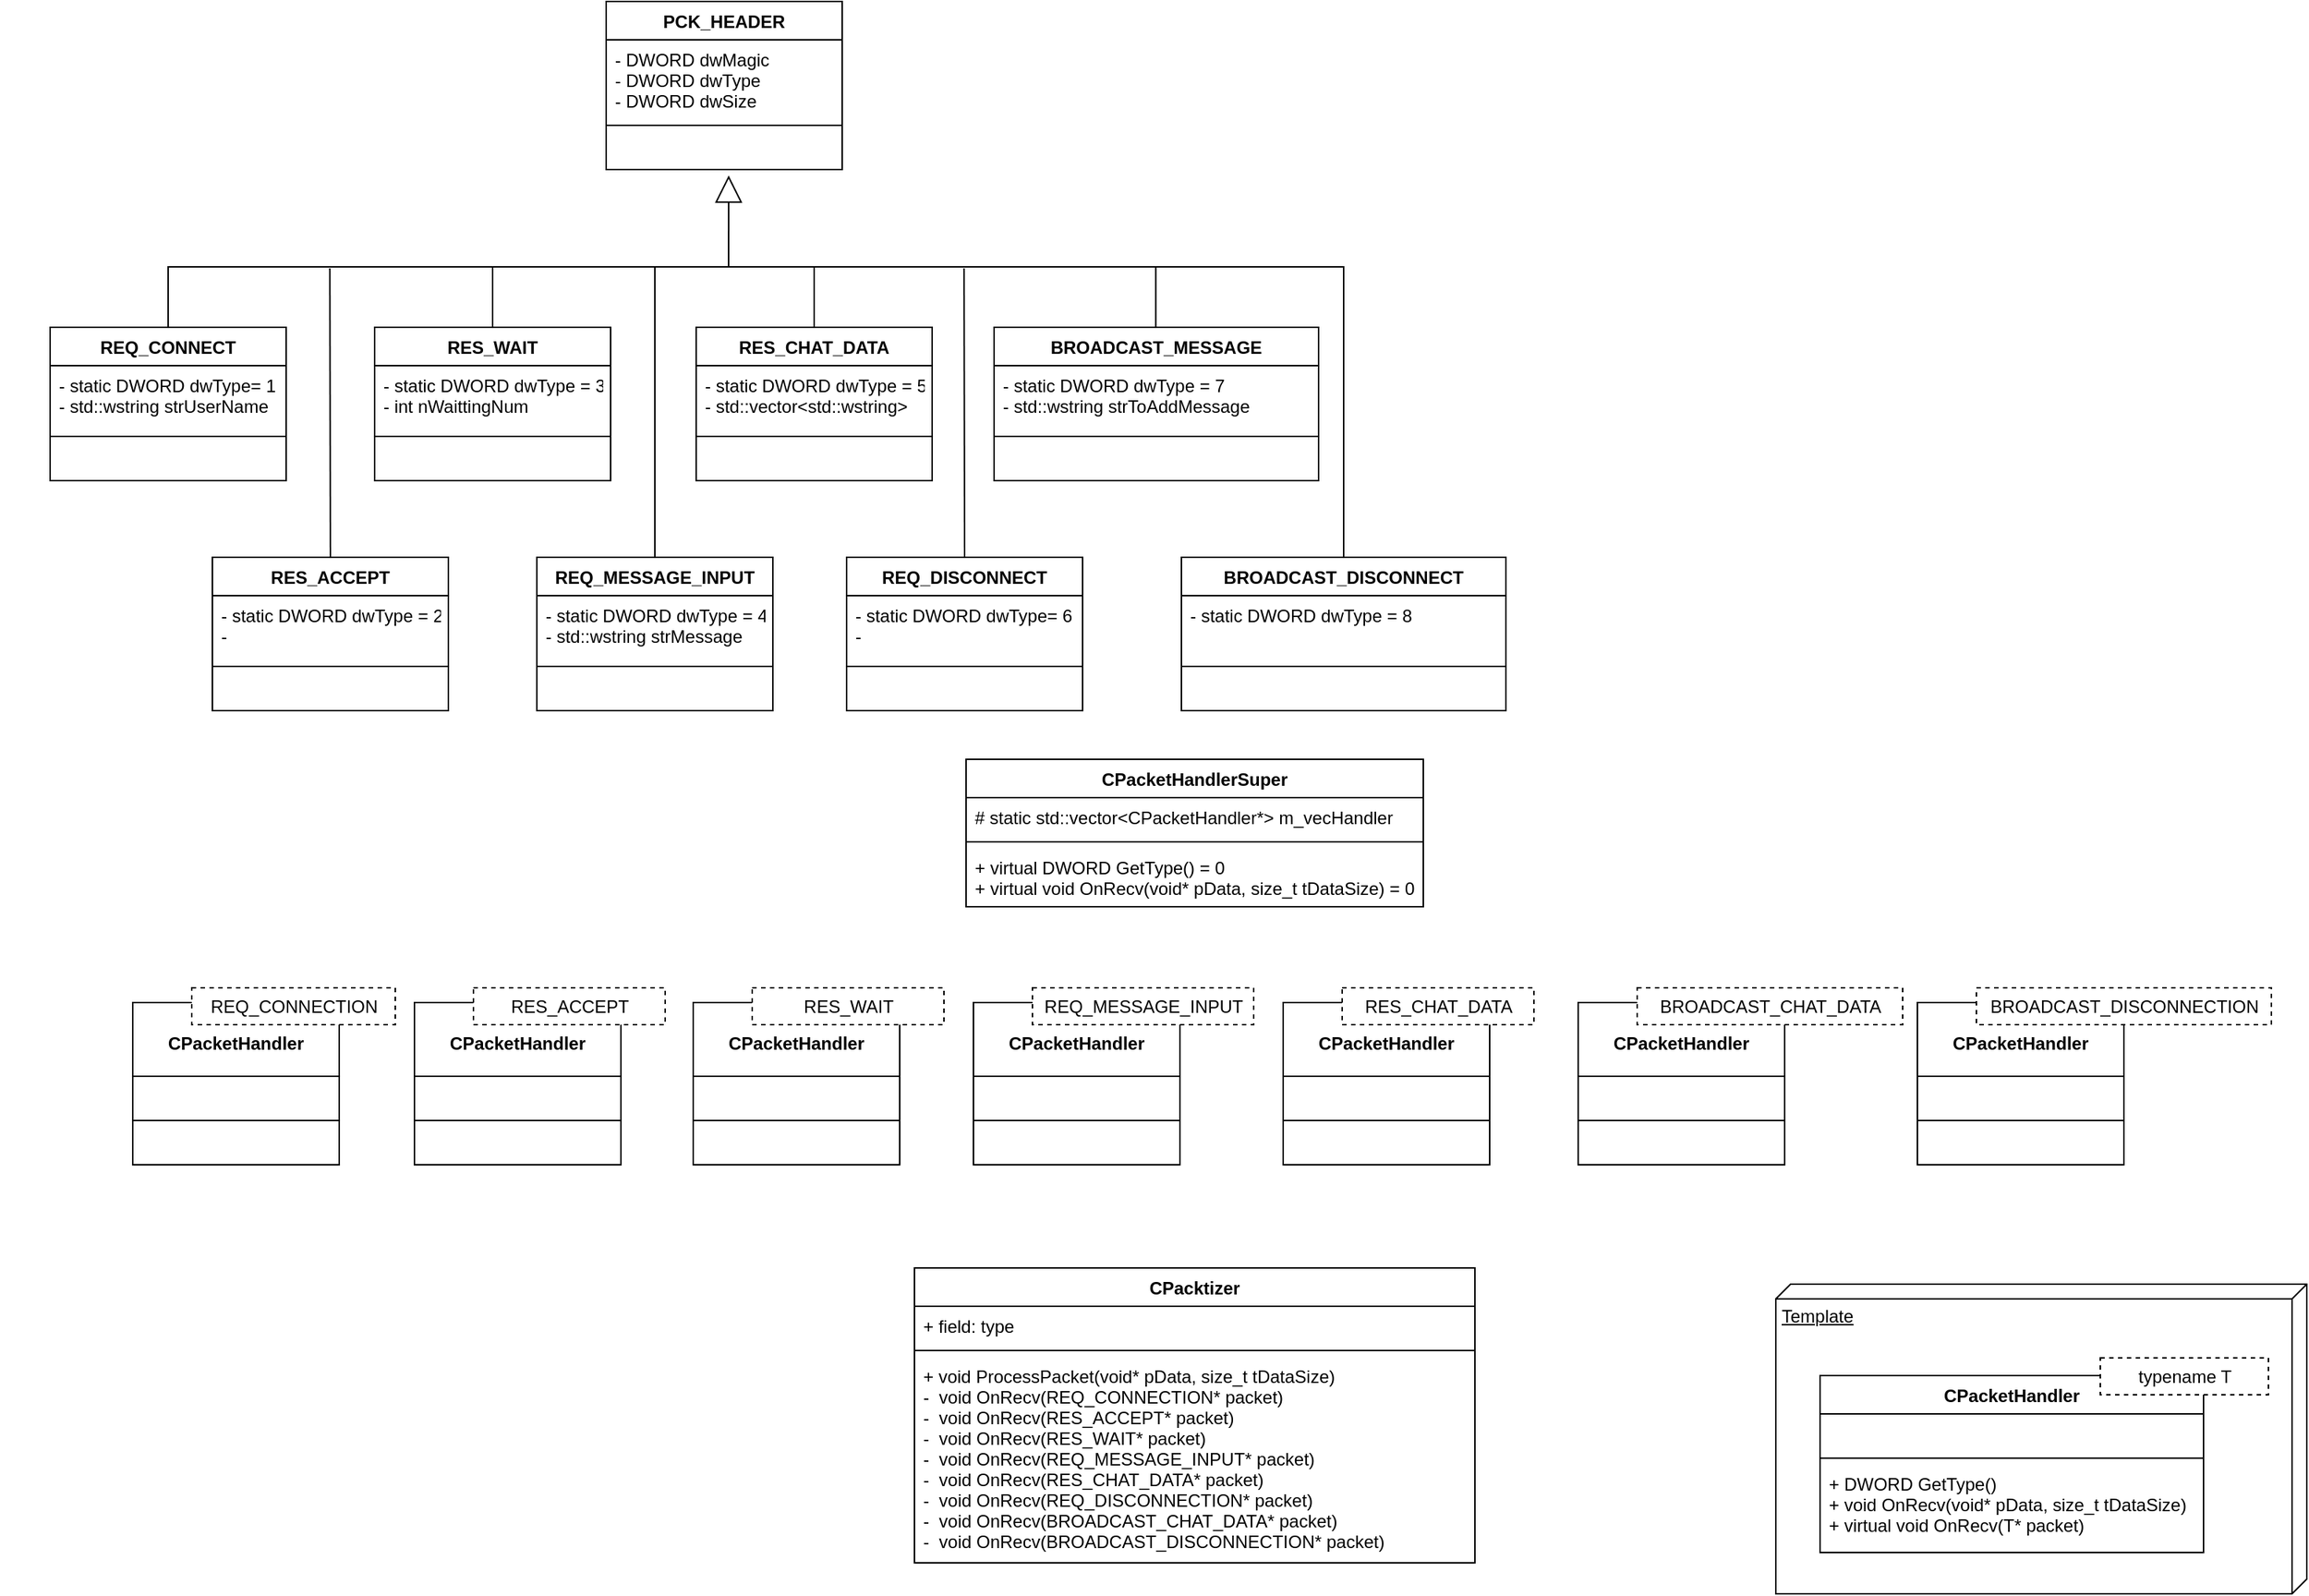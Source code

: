 <mxfile version="18.1.3" type="device"><diagram id="C5RBs43oDa-KdzZeNtuy" name="Page-1"><mxGraphModel dx="1662" dy="857" grid="1" gridSize="10" guides="1" tooltips="1" connect="1" arrows="1" fold="1" page="1" pageScale="1" pageWidth="827" pageHeight="1169" math="0" shadow="0"><root><mxCell id="WIyWlLk6GJQsqaUBKTNV-0"/><mxCell id="WIyWlLk6GJQsqaUBKTNV-1" parent="WIyWlLk6GJQsqaUBKTNV-0"/><mxCell id="Od4FnttlOUsLLL742Mub-0" value="PCK_HEADER" style="swimlane;fontStyle=1;align=center;verticalAlign=top;childLayout=stackLayout;horizontal=1;startSize=26;horizontalStack=0;resizeParent=1;resizeParentMax=0;resizeLast=0;collapsible=1;marginBottom=0;" parent="WIyWlLk6GJQsqaUBKTNV-1" vertex="1"><mxGeometry x="437" y="40" width="160" height="114" as="geometry"/></mxCell><mxCell id="Od4FnttlOUsLLL742Mub-1" value="- DWORD dwMagic&#10;- DWORD dwType&#10;- DWORD dwSize" style="text;strokeColor=none;fillColor=none;align=left;verticalAlign=top;spacingLeft=4;spacingRight=4;overflow=hidden;rotatable=0;points=[[0,0.5],[1,0.5]];portConstraint=eastwest;" parent="Od4FnttlOUsLLL742Mub-0" vertex="1"><mxGeometry y="26" width="160" height="54" as="geometry"/></mxCell><mxCell id="Od4FnttlOUsLLL742Mub-2" value="" style="line;strokeWidth=1;fillColor=none;align=left;verticalAlign=middle;spacingTop=-1;spacingLeft=3;spacingRight=3;rotatable=0;labelPosition=right;points=[];portConstraint=eastwest;" parent="Od4FnttlOUsLLL742Mub-0" vertex="1"><mxGeometry y="80" width="160" height="8" as="geometry"/></mxCell><mxCell id="Od4FnttlOUsLLL742Mub-3" value=" " style="text;strokeColor=none;fillColor=none;align=left;verticalAlign=top;spacingLeft=4;spacingRight=4;overflow=hidden;rotatable=0;points=[[0,0.5],[1,0.5]];portConstraint=eastwest;" parent="Od4FnttlOUsLLL742Mub-0" vertex="1"><mxGeometry y="88" width="160" height="26" as="geometry"/></mxCell><mxCell id="Od4FnttlOUsLLL742Mub-4" value="REQ_CONNECT" style="swimlane;fontStyle=1;align=center;verticalAlign=top;childLayout=stackLayout;horizontal=1;startSize=26;horizontalStack=0;resizeParent=1;resizeParentMax=0;resizeLast=0;collapsible=1;marginBottom=0;" parent="WIyWlLk6GJQsqaUBKTNV-1" vertex="1"><mxGeometry x="60" y="261" width="160" height="104" as="geometry"/></mxCell><mxCell id="Od4FnttlOUsLLL742Mub-5" value="- static DWORD dwType= 1&#10;- std::wstring strUserName" style="text;strokeColor=none;fillColor=none;align=left;verticalAlign=top;spacingLeft=4;spacingRight=4;overflow=hidden;rotatable=0;points=[[0,0.5],[1,0.5]];portConstraint=eastwest;" parent="Od4FnttlOUsLLL742Mub-4" vertex="1"><mxGeometry y="26" width="160" height="44" as="geometry"/></mxCell><mxCell id="Od4FnttlOUsLLL742Mub-6" value="" style="line;strokeWidth=1;fillColor=none;align=left;verticalAlign=middle;spacingTop=-1;spacingLeft=3;spacingRight=3;rotatable=0;labelPosition=right;points=[];portConstraint=eastwest;" parent="Od4FnttlOUsLLL742Mub-4" vertex="1"><mxGeometry y="70" width="160" height="8" as="geometry"/></mxCell><mxCell id="Od4FnttlOUsLLL742Mub-7" value=" " style="text;strokeColor=none;fillColor=none;align=left;verticalAlign=top;spacingLeft=4;spacingRight=4;overflow=hidden;rotatable=0;points=[[0,0.5],[1,0.5]];portConstraint=eastwest;" parent="Od4FnttlOUsLLL742Mub-4" vertex="1"><mxGeometry y="78" width="160" height="26" as="geometry"/></mxCell><mxCell id="Od4FnttlOUsLLL742Mub-8" value="RES_ACCEPT" style="swimlane;fontStyle=1;align=center;verticalAlign=top;childLayout=stackLayout;horizontal=1;startSize=26;horizontalStack=0;resizeParent=1;resizeParentMax=0;resizeLast=0;collapsible=1;marginBottom=0;" parent="WIyWlLk6GJQsqaUBKTNV-1" vertex="1"><mxGeometry x="170" y="417" width="160" height="104" as="geometry"/></mxCell><mxCell id="Od4FnttlOUsLLL742Mub-9" value="- static DWORD dwType = 2&#10;- " style="text;strokeColor=none;fillColor=none;align=left;verticalAlign=top;spacingLeft=4;spacingRight=4;overflow=hidden;rotatable=0;points=[[0,0.5],[1,0.5]];portConstraint=eastwest;" parent="Od4FnttlOUsLLL742Mub-8" vertex="1"><mxGeometry y="26" width="160" height="44" as="geometry"/></mxCell><mxCell id="Od4FnttlOUsLLL742Mub-10" value="" style="line;strokeWidth=1;fillColor=none;align=left;verticalAlign=middle;spacingTop=-1;spacingLeft=3;spacingRight=3;rotatable=0;labelPosition=right;points=[];portConstraint=eastwest;" parent="Od4FnttlOUsLLL742Mub-8" vertex="1"><mxGeometry y="70" width="160" height="8" as="geometry"/></mxCell><mxCell id="Od4FnttlOUsLLL742Mub-11" value=" " style="text;strokeColor=none;fillColor=none;align=left;verticalAlign=top;spacingLeft=4;spacingRight=4;overflow=hidden;rotatable=0;points=[[0,0.5],[1,0.5]];portConstraint=eastwest;" parent="Od4FnttlOUsLLL742Mub-8" vertex="1"><mxGeometry y="78" width="160" height="26" as="geometry"/></mxCell><mxCell id="Od4FnttlOUsLLL742Mub-12" value="RES_WAIT" style="swimlane;fontStyle=1;align=center;verticalAlign=top;childLayout=stackLayout;horizontal=1;startSize=26;horizontalStack=0;resizeParent=1;resizeParentMax=0;resizeLast=0;collapsible=1;marginBottom=0;" parent="WIyWlLk6GJQsqaUBKTNV-1" vertex="1"><mxGeometry x="280" y="261" width="160" height="104" as="geometry"/></mxCell><mxCell id="Od4FnttlOUsLLL742Mub-13" value="- static DWORD dwType = 3&#10;- int nWaittingNum" style="text;strokeColor=none;fillColor=none;align=left;verticalAlign=top;spacingLeft=4;spacingRight=4;overflow=hidden;rotatable=0;points=[[0,0.5],[1,0.5]];portConstraint=eastwest;" parent="Od4FnttlOUsLLL742Mub-12" vertex="1"><mxGeometry y="26" width="160" height="44" as="geometry"/></mxCell><mxCell id="Od4FnttlOUsLLL742Mub-14" value="" style="line;strokeWidth=1;fillColor=none;align=left;verticalAlign=middle;spacingTop=-1;spacingLeft=3;spacingRight=3;rotatable=0;labelPosition=right;points=[];portConstraint=eastwest;" parent="Od4FnttlOUsLLL742Mub-12" vertex="1"><mxGeometry y="70" width="160" height="8" as="geometry"/></mxCell><mxCell id="Od4FnttlOUsLLL742Mub-15" value=" " style="text;strokeColor=none;fillColor=none;align=left;verticalAlign=top;spacingLeft=4;spacingRight=4;overflow=hidden;rotatable=0;points=[[0,0.5],[1,0.5]];portConstraint=eastwest;" parent="Od4FnttlOUsLLL742Mub-12" vertex="1"><mxGeometry y="78" width="160" height="26" as="geometry"/></mxCell><mxCell id="Od4FnttlOUsLLL742Mub-16" value="REQ_MESSAGE_INPUT" style="swimlane;fontStyle=1;align=center;verticalAlign=top;childLayout=stackLayout;horizontal=1;startSize=26;horizontalStack=0;resizeParent=1;resizeParentMax=0;resizeLast=0;collapsible=1;marginBottom=0;" parent="WIyWlLk6GJQsqaUBKTNV-1" vertex="1"><mxGeometry x="390" y="417" width="160" height="104" as="geometry"/></mxCell><mxCell id="Od4FnttlOUsLLL742Mub-17" value="- static DWORD dwType = 4&#10;- std::wstring strMessage" style="text;strokeColor=none;fillColor=none;align=left;verticalAlign=top;spacingLeft=4;spacingRight=4;overflow=hidden;rotatable=0;points=[[0,0.5],[1,0.5]];portConstraint=eastwest;" parent="Od4FnttlOUsLLL742Mub-16" vertex="1"><mxGeometry y="26" width="160" height="44" as="geometry"/></mxCell><mxCell id="Od4FnttlOUsLLL742Mub-18" value="" style="line;strokeWidth=1;fillColor=none;align=left;verticalAlign=middle;spacingTop=-1;spacingLeft=3;spacingRight=3;rotatable=0;labelPosition=right;points=[];portConstraint=eastwest;" parent="Od4FnttlOUsLLL742Mub-16" vertex="1"><mxGeometry y="70" width="160" height="8" as="geometry"/></mxCell><mxCell id="Od4FnttlOUsLLL742Mub-19" value=" " style="text;strokeColor=none;fillColor=none;align=left;verticalAlign=top;spacingLeft=4;spacingRight=4;overflow=hidden;rotatable=0;points=[[0,0.5],[1,0.5]];portConstraint=eastwest;" parent="Od4FnttlOUsLLL742Mub-16" vertex="1"><mxGeometry y="78" width="160" height="26" as="geometry"/></mxCell><mxCell id="Od4FnttlOUsLLL742Mub-20" value="BROADCAST_MESSAGE" style="swimlane;fontStyle=1;align=center;verticalAlign=top;childLayout=stackLayout;horizontal=1;startSize=26;horizontalStack=0;resizeParent=1;resizeParentMax=0;resizeLast=0;collapsible=1;marginBottom=0;" parent="WIyWlLk6GJQsqaUBKTNV-1" vertex="1"><mxGeometry x="700" y="261" width="220" height="104" as="geometry"/></mxCell><mxCell id="Od4FnttlOUsLLL742Mub-21" value="- static DWORD dwType = 7&#10;- std::wstring strToAddMessage" style="text;strokeColor=none;fillColor=none;align=left;verticalAlign=top;spacingLeft=4;spacingRight=4;overflow=hidden;rotatable=0;points=[[0,0.5],[1,0.5]];portConstraint=eastwest;" parent="Od4FnttlOUsLLL742Mub-20" vertex="1"><mxGeometry y="26" width="220" height="44" as="geometry"/></mxCell><mxCell id="Od4FnttlOUsLLL742Mub-22" value="" style="line;strokeWidth=1;fillColor=none;align=left;verticalAlign=middle;spacingTop=-1;spacingLeft=3;spacingRight=3;rotatable=0;labelPosition=right;points=[];portConstraint=eastwest;" parent="Od4FnttlOUsLLL742Mub-20" vertex="1"><mxGeometry y="70" width="220" height="8" as="geometry"/></mxCell><mxCell id="Od4FnttlOUsLLL742Mub-23" value=" " style="text;strokeColor=none;fillColor=none;align=left;verticalAlign=top;spacingLeft=4;spacingRight=4;overflow=hidden;rotatable=0;points=[[0,0.5],[1,0.5]];portConstraint=eastwest;" parent="Od4FnttlOUsLLL742Mub-20" vertex="1"><mxGeometry y="78" width="220" height="26" as="geometry"/></mxCell><mxCell id="Od4FnttlOUsLLL742Mub-24" value="RES_CHAT_DATA" style="swimlane;fontStyle=1;align=center;verticalAlign=top;childLayout=stackLayout;horizontal=1;startSize=26;horizontalStack=0;resizeParent=1;resizeParentMax=0;resizeLast=0;collapsible=1;marginBottom=0;" parent="WIyWlLk6GJQsqaUBKTNV-1" vertex="1"><mxGeometry x="498" y="261" width="160" height="104" as="geometry"/></mxCell><mxCell id="Od4FnttlOUsLLL742Mub-25" value="- static DWORD dwType = 5&#10;- std::vector&lt;std::wstring&gt;" style="text;strokeColor=none;fillColor=none;align=left;verticalAlign=top;spacingLeft=4;spacingRight=4;overflow=hidden;rotatable=0;points=[[0,0.5],[1,0.5]];portConstraint=eastwest;" parent="Od4FnttlOUsLLL742Mub-24" vertex="1"><mxGeometry y="26" width="160" height="44" as="geometry"/></mxCell><mxCell id="Od4FnttlOUsLLL742Mub-26" value="" style="line;strokeWidth=1;fillColor=none;align=left;verticalAlign=middle;spacingTop=-1;spacingLeft=3;spacingRight=3;rotatable=0;labelPosition=right;points=[];portConstraint=eastwest;" parent="Od4FnttlOUsLLL742Mub-24" vertex="1"><mxGeometry y="70" width="160" height="8" as="geometry"/></mxCell><mxCell id="Od4FnttlOUsLLL742Mub-27" value=" " style="text;strokeColor=none;fillColor=none;align=left;verticalAlign=top;spacingLeft=4;spacingRight=4;overflow=hidden;rotatable=0;points=[[0,0.5],[1,0.5]];portConstraint=eastwest;" parent="Od4FnttlOUsLLL742Mub-24" vertex="1"><mxGeometry y="78" width="160" height="26" as="geometry"/></mxCell><mxCell id="Od4FnttlOUsLLL742Mub-28" value="REQ_DISCONNECT" style="swimlane;fontStyle=1;align=center;verticalAlign=top;childLayout=stackLayout;horizontal=1;startSize=26;horizontalStack=0;resizeParent=1;resizeParentMax=0;resizeLast=0;collapsible=1;marginBottom=0;" parent="WIyWlLk6GJQsqaUBKTNV-1" vertex="1"><mxGeometry x="600" y="417" width="160" height="104" as="geometry"/></mxCell><mxCell id="Od4FnttlOUsLLL742Mub-29" value="- static DWORD dwType= 6&#10;- " style="text;strokeColor=none;fillColor=none;align=left;verticalAlign=top;spacingLeft=4;spacingRight=4;overflow=hidden;rotatable=0;points=[[0,0.5],[1,0.5]];portConstraint=eastwest;" parent="Od4FnttlOUsLLL742Mub-28" vertex="1"><mxGeometry y="26" width="160" height="44" as="geometry"/></mxCell><mxCell id="Od4FnttlOUsLLL742Mub-30" value="" style="line;strokeWidth=1;fillColor=none;align=left;verticalAlign=middle;spacingTop=-1;spacingLeft=3;spacingRight=3;rotatable=0;labelPosition=right;points=[];portConstraint=eastwest;" parent="Od4FnttlOUsLLL742Mub-28" vertex="1"><mxGeometry y="70" width="160" height="8" as="geometry"/></mxCell><mxCell id="Od4FnttlOUsLLL742Mub-31" value=" " style="text;strokeColor=none;fillColor=none;align=left;verticalAlign=top;spacingLeft=4;spacingRight=4;overflow=hidden;rotatable=0;points=[[0,0.5],[1,0.5]];portConstraint=eastwest;" parent="Od4FnttlOUsLLL742Mub-28" vertex="1"><mxGeometry y="78" width="160" height="26" as="geometry"/></mxCell><mxCell id="Od4FnttlOUsLLL742Mub-36" value="BROADCAST_DISCONNECT" style="swimlane;fontStyle=1;align=center;verticalAlign=top;childLayout=stackLayout;horizontal=1;startSize=26;horizontalStack=0;resizeParent=1;resizeParentMax=0;resizeLast=0;collapsible=1;marginBottom=0;" parent="WIyWlLk6GJQsqaUBKTNV-1" vertex="1"><mxGeometry x="827" y="417" width="220" height="104" as="geometry"/></mxCell><mxCell id="Od4FnttlOUsLLL742Mub-37" value="- static DWORD dwType = 8" style="text;strokeColor=none;fillColor=none;align=left;verticalAlign=top;spacingLeft=4;spacingRight=4;overflow=hidden;rotatable=0;points=[[0,0.5],[1,0.5]];portConstraint=eastwest;" parent="Od4FnttlOUsLLL742Mub-36" vertex="1"><mxGeometry y="26" width="220" height="44" as="geometry"/></mxCell><mxCell id="Od4FnttlOUsLLL742Mub-38" value="" style="line;strokeWidth=1;fillColor=none;align=left;verticalAlign=middle;spacingTop=-1;spacingLeft=3;spacingRight=3;rotatable=0;labelPosition=right;points=[];portConstraint=eastwest;" parent="Od4FnttlOUsLLL742Mub-36" vertex="1"><mxGeometry y="70" width="220" height="8" as="geometry"/></mxCell><mxCell id="Od4FnttlOUsLLL742Mub-39" value=" " style="text;strokeColor=none;fillColor=none;align=left;verticalAlign=top;spacingLeft=4;spacingRight=4;overflow=hidden;rotatable=0;points=[[0,0.5],[1,0.5]];portConstraint=eastwest;" parent="Od4FnttlOUsLLL742Mub-36" vertex="1"><mxGeometry y="78" width="220" height="26" as="geometry"/></mxCell><mxCell id="Od4FnttlOUsLLL742Mub-42" value="" style="endArrow=block;endSize=16;endFill=0;html=1;rounded=0;entryX=0.519;entryY=1.154;entryDx=0;entryDy=0;entryPerimeter=0;" parent="WIyWlLk6GJQsqaUBKTNV-1" target="Od4FnttlOUsLLL742Mub-3" edge="1"><mxGeometry width="160" relative="1" as="geometry"><mxPoint x="520" y="220" as="sourcePoint"/><mxPoint x="530" y="180" as="targetPoint"/><Array as="points"/></mxGeometry></mxCell><mxCell id="Od4FnttlOUsLLL742Mub-46" value="" style="endArrow=none;endSize=16;endFill=0;html=1;rounded=0;exitX=0.5;exitY=0;exitDx=0;exitDy=0;entryX=0.5;entryY=0;entryDx=0;entryDy=0;" parent="WIyWlLk6GJQsqaUBKTNV-1" source="Od4FnttlOUsLLL742Mub-4" target="Od4FnttlOUsLLL742Mub-36" edge="1"><mxGeometry width="160" relative="1" as="geometry"><mxPoint x="150" y="220" as="sourcePoint"/><mxPoint x="810" y="220" as="targetPoint"/><Array as="points"><mxPoint x="140" y="220"/><mxPoint x="937" y="220"/></Array></mxGeometry></mxCell><mxCell id="Od4FnttlOUsLLL742Mub-47" value="" style="endArrow=none;endSize=16;endFill=0;html=1;rounded=0;exitX=0.5;exitY=0;exitDx=0;exitDy=0;" parent="WIyWlLk6GJQsqaUBKTNV-1" source="Od4FnttlOUsLLL742Mub-12" edge="1"><mxGeometry width="160" relative="1" as="geometry"><mxPoint x="280" y="250" as="sourcePoint"/><mxPoint x="360" y="220" as="targetPoint"/><Array as="points"><mxPoint x="360" y="250"/></Array></mxGeometry></mxCell><mxCell id="Od4FnttlOUsLLL742Mub-48" value="" style="endArrow=none;endSize=16;endFill=0;html=1;rounded=0;exitX=0.5;exitY=0;exitDx=0;exitDy=0;" parent="WIyWlLk6GJQsqaUBKTNV-1" source="Od4FnttlOUsLLL742Mub-24" edge="1"><mxGeometry width="160" relative="1" as="geometry"><mxPoint x="610" y="250" as="sourcePoint"/><mxPoint x="578" y="220" as="targetPoint"/><Array as="points"><mxPoint x="578" y="240"/></Array></mxGeometry></mxCell><mxCell id="Od4FnttlOUsLLL742Mub-51" value="" style="endArrow=none;endSize=16;endFill=0;html=1;rounded=0;exitX=0.5;exitY=0;exitDx=0;exitDy=0;" parent="WIyWlLk6GJQsqaUBKTNV-1" source="Od4FnttlOUsLLL742Mub-16" edge="1"><mxGeometry width="160" relative="1" as="geometry"><mxPoint x="470" y="370" as="sourcePoint"/><mxPoint x="470" y="220" as="targetPoint"/><Array as="points"/></mxGeometry></mxCell><mxCell id="Od4FnttlOUsLLL742Mub-53" value="CPacketHandlerSuper" style="swimlane;fontStyle=1;align=center;verticalAlign=top;childLayout=stackLayout;horizontal=1;startSize=26;horizontalStack=0;resizeParent=1;resizeParentMax=0;resizeLast=0;collapsible=1;marginBottom=0;" parent="WIyWlLk6GJQsqaUBKTNV-1" vertex="1"><mxGeometry x="681" y="554" width="310" height="100" as="geometry"/></mxCell><mxCell id="Od4FnttlOUsLLL742Mub-54" value="# static std::vector&lt;CPacketHandler*&gt; m_vecHandler" style="text;strokeColor=none;fillColor=none;align=left;verticalAlign=top;spacingLeft=4;spacingRight=4;overflow=hidden;rotatable=0;points=[[0,0.5],[1,0.5]];portConstraint=eastwest;" parent="Od4FnttlOUsLLL742Mub-53" vertex="1"><mxGeometry y="26" width="310" height="26" as="geometry"/></mxCell><mxCell id="Od4FnttlOUsLLL742Mub-55" value="" style="line;strokeWidth=1;fillColor=none;align=left;verticalAlign=middle;spacingTop=-1;spacingLeft=3;spacingRight=3;rotatable=0;labelPosition=right;points=[];portConstraint=eastwest;" parent="Od4FnttlOUsLLL742Mub-53" vertex="1"><mxGeometry y="52" width="310" height="8" as="geometry"/></mxCell><mxCell id="Od4FnttlOUsLLL742Mub-56" value="+ virtual DWORD GetType() = 0&#10;+ virtual void OnRecv(void* pData, size_t tDataSize) = 0" style="text;strokeColor=none;fillColor=none;align=left;verticalAlign=top;spacingLeft=4;spacingRight=4;overflow=hidden;rotatable=0;points=[[0,0.5],[1,0.5]];portConstraint=eastwest;" parent="Od4FnttlOUsLLL742Mub-53" vertex="1"><mxGeometry y="60" width="310" height="40" as="geometry"/></mxCell><mxCell id="Od4FnttlOUsLLL742Mub-57" value="CPacktizer" style="swimlane;fontStyle=1;align=center;verticalAlign=top;childLayout=stackLayout;horizontal=1;startSize=26;horizontalStack=0;resizeParent=1;resizeParentMax=0;resizeLast=0;collapsible=1;marginBottom=0;" parent="WIyWlLk6GJQsqaUBKTNV-1" vertex="1"><mxGeometry x="646" y="899" width="380" height="200" as="geometry"/></mxCell><mxCell id="Od4FnttlOUsLLL742Mub-58" value="+ field: type" style="text;strokeColor=none;fillColor=none;align=left;verticalAlign=top;spacingLeft=4;spacingRight=4;overflow=hidden;rotatable=0;points=[[0,0.5],[1,0.5]];portConstraint=eastwest;" parent="Od4FnttlOUsLLL742Mub-57" vertex="1"><mxGeometry y="26" width="380" height="26" as="geometry"/></mxCell><mxCell id="Od4FnttlOUsLLL742Mub-59" value="" style="line;strokeWidth=1;fillColor=none;align=left;verticalAlign=middle;spacingTop=-1;spacingLeft=3;spacingRight=3;rotatable=0;labelPosition=right;points=[];portConstraint=eastwest;" parent="Od4FnttlOUsLLL742Mub-57" vertex="1"><mxGeometry y="52" width="380" height="8" as="geometry"/></mxCell><mxCell id="Od4FnttlOUsLLL742Mub-60" value="+ void ProcessPacket(void* pData, size_t tDataSize)&#10;-  void OnRecv(REQ_CONNECTION* packet)&#10;-  void OnRecv(RES_ACCEPT* packet)&#10;-  void OnRecv(RES_WAIT* packet)&#10;-  void OnRecv(REQ_MESSAGE_INPUT* packet)&#10;-  void OnRecv(RES_CHAT_DATA* packet)&#10;-  void OnRecv(REQ_DISCONNECTION* packet)&#10;-  void OnRecv(BROADCAST_CHAT_DATA* packet)&#10;-  void OnRecv(BROADCAST_DISCONNECTION* packet)" style="text;strokeColor=none;fillColor=none;align=left;verticalAlign=top;spacingLeft=4;spacingRight=4;overflow=hidden;rotatable=0;points=[[0,0.5],[1,0.5]];portConstraint=eastwest;" parent="Od4FnttlOUsLLL742Mub-57" vertex="1"><mxGeometry y="60" width="380" height="140" as="geometry"/></mxCell><mxCell id="Od4FnttlOUsLLL742Mub-64" value="" style="endArrow=none;endSize=16;endFill=0;html=1;rounded=0;exitX=0.5;exitY=0;exitDx=0;exitDy=0;" parent="WIyWlLk6GJQsqaUBKTNV-1" edge="1"><mxGeometry width="160" relative="1" as="geometry"><mxPoint x="809.64" y="261" as="sourcePoint"/><mxPoint x="809.64" y="220" as="targetPoint"/><Array as="points"><mxPoint x="809.64" y="240"/></Array></mxGeometry></mxCell><mxCell id="Od4FnttlOUsLLL742Mub-65" value="" style="endArrow=none;endSize=16;endFill=0;html=1;rounded=0;exitX=0.5;exitY=0;exitDx=0;exitDy=0;" parent="WIyWlLk6GJQsqaUBKTNV-1" source="Od4FnttlOUsLLL742Mub-8" edge="1"><mxGeometry width="160" relative="1" as="geometry"><mxPoint x="249.64" y="371" as="sourcePoint"/><mxPoint x="249.64" y="221" as="targetPoint"/><Array as="points"/></mxGeometry></mxCell><mxCell id="Od4FnttlOUsLLL742Mub-66" value="" style="endArrow=none;endSize=16;endFill=0;html=1;rounded=0;exitX=0.5;exitY=0;exitDx=0;exitDy=0;" parent="WIyWlLk6GJQsqaUBKTNV-1" source="Od4FnttlOUsLLL742Mub-28" edge="1"><mxGeometry width="160" relative="1" as="geometry"><mxPoint x="679.64" y="371" as="sourcePoint"/><mxPoint x="679.64" y="221" as="targetPoint"/><Array as="points"/></mxGeometry></mxCell><mxCell id="Od4FnttlOUsLLL742Mub-150" value="" style="group" parent="WIyWlLk6GJQsqaUBKTNV-1" vertex="1" connectable="0"><mxGeometry x="26" y="699" width="1560" height="130" as="geometry"/></mxCell><mxCell id="Od4FnttlOUsLLL742Mub-130" value="" style="group" parent="Od4FnttlOUsLLL742Mub-150" vertex="1" connectable="0"><mxGeometry width="260" height="120" as="geometry"/></mxCell><mxCell id="Od4FnttlOUsLLL742Mub-131" value="&#10;CPacketHandler" style="swimlane;fontStyle=1;align=center;verticalAlign=top;childLayout=stackLayout;horizontal=1;startSize=50;horizontalStack=0;resizeParent=1;resizeParentMax=0;resizeLast=0;collapsible=1;marginBottom=0;strokeColor=default;" parent="Od4FnttlOUsLLL742Mub-130" vertex="1"><mxGeometry x="90" y="20" width="140" height="110" as="geometry"/></mxCell><mxCell id="Od4FnttlOUsLLL742Mub-132" value=" " style="text;strokeColor=none;fillColor=none;align=left;verticalAlign=top;spacingLeft=4;spacingRight=4;overflow=hidden;rotatable=0;points=[[0,0.5],[1,0.5]];portConstraint=eastwest;dashed=1;" parent="Od4FnttlOUsLLL742Mub-131" vertex="1"><mxGeometry y="50" width="140" height="26" as="geometry"/></mxCell><mxCell id="Od4FnttlOUsLLL742Mub-133" value="" style="line;strokeWidth=1;fillColor=none;align=left;verticalAlign=middle;spacingTop=-1;spacingLeft=3;spacingRight=3;rotatable=0;labelPosition=right;points=[];portConstraint=eastwest;" parent="Od4FnttlOUsLLL742Mub-131" vertex="1"><mxGeometry y="76" width="140" height="8" as="geometry"/></mxCell><mxCell id="Od4FnttlOUsLLL742Mub-134" value=" " style="text;strokeColor=none;fillColor=none;align=left;verticalAlign=top;spacingLeft=4;spacingRight=4;overflow=hidden;rotatable=0;points=[[0,0.5],[1,0.5]];portConstraint=eastwest;dashed=1;" parent="Od4FnttlOUsLLL742Mub-131" vertex="1"><mxGeometry y="84" width="140" height="26" as="geometry"/></mxCell><mxCell id="Od4FnttlOUsLLL742Mub-135" value="REQ_CONNECTION" style="html=1;dashed=1;" parent="Od4FnttlOUsLLL742Mub-130" vertex="1"><mxGeometry x="130" y="10" width="138" height="25" as="geometry"/></mxCell><mxCell id="Od4FnttlOUsLLL742Mub-149" value="" style="group" parent="Od4FnttlOUsLLL742Mub-150" vertex="1" connectable="0"><mxGeometry x="281" y="10" width="1279" height="120" as="geometry"/></mxCell><mxCell id="Od4FnttlOUsLLL742Mub-105" value="" style="group" parent="Od4FnttlOUsLLL742Mub-149" vertex="1" connectable="0"><mxGeometry x="1019" width="260" height="120" as="geometry"/></mxCell><mxCell id="Od4FnttlOUsLLL742Mub-72" value="&#10;CPacketHandler" style="swimlane;fontStyle=1;align=center;verticalAlign=top;childLayout=stackLayout;horizontal=1;startSize=50;horizontalStack=0;resizeParent=1;resizeParentMax=0;resizeLast=0;collapsible=1;marginBottom=0;strokeColor=default;" parent="Od4FnttlOUsLLL742Mub-105" vertex="1"><mxGeometry y="10" width="140" height="110" as="geometry"/></mxCell><mxCell id="Od4FnttlOUsLLL742Mub-73" value=" " style="text;strokeColor=none;fillColor=none;align=left;verticalAlign=top;spacingLeft=4;spacingRight=4;overflow=hidden;rotatable=0;points=[[0,0.5],[1,0.5]];portConstraint=eastwest;dashed=1;" parent="Od4FnttlOUsLLL742Mub-72" vertex="1"><mxGeometry y="50" width="140" height="26" as="geometry"/></mxCell><mxCell id="Od4FnttlOUsLLL742Mub-74" value="" style="line;strokeWidth=1;fillColor=none;align=left;verticalAlign=middle;spacingTop=-1;spacingLeft=3;spacingRight=3;rotatable=0;labelPosition=right;points=[];portConstraint=eastwest;" parent="Od4FnttlOUsLLL742Mub-72" vertex="1"><mxGeometry y="76" width="140" height="8" as="geometry"/></mxCell><mxCell id="Od4FnttlOUsLLL742Mub-75" value=" " style="text;strokeColor=none;fillColor=none;align=left;verticalAlign=top;spacingLeft=4;spacingRight=4;overflow=hidden;rotatable=0;points=[[0,0.5],[1,0.5]];portConstraint=eastwest;dashed=1;" parent="Od4FnttlOUsLLL742Mub-72" vertex="1"><mxGeometry y="84" width="140" height="26" as="geometry"/></mxCell><mxCell id="Od4FnttlOUsLLL742Mub-104" value="BROADCAST_DISCONNECTION" style="html=1;dashed=1;" parent="Od4FnttlOUsLLL742Mub-105" vertex="1"><mxGeometry x="40" width="200" height="25" as="geometry"/></mxCell><mxCell id="Od4FnttlOUsLLL742Mub-112" value="" style="group" parent="Od4FnttlOUsLLL742Mub-149" vertex="1" connectable="0"><mxGeometry x="379" width="260" height="120" as="geometry"/></mxCell><mxCell id="Od4FnttlOUsLLL742Mub-113" value="&#10;CPacketHandler" style="swimlane;fontStyle=1;align=center;verticalAlign=top;childLayout=stackLayout;horizontal=1;startSize=50;horizontalStack=0;resizeParent=1;resizeParentMax=0;resizeLast=0;collapsible=1;marginBottom=0;strokeColor=default;" parent="Od4FnttlOUsLLL742Mub-112" vertex="1"><mxGeometry y="10" width="140" height="110" as="geometry"/></mxCell><mxCell id="Od4FnttlOUsLLL742Mub-114" value=" " style="text;strokeColor=none;fillColor=none;align=left;verticalAlign=top;spacingLeft=4;spacingRight=4;overflow=hidden;rotatable=0;points=[[0,0.5],[1,0.5]];portConstraint=eastwest;dashed=1;" parent="Od4FnttlOUsLLL742Mub-113" vertex="1"><mxGeometry y="50" width="140" height="26" as="geometry"/></mxCell><mxCell id="Od4FnttlOUsLLL742Mub-115" value="" style="line;strokeWidth=1;fillColor=none;align=left;verticalAlign=middle;spacingTop=-1;spacingLeft=3;spacingRight=3;rotatable=0;labelPosition=right;points=[];portConstraint=eastwest;" parent="Od4FnttlOUsLLL742Mub-113" vertex="1"><mxGeometry y="76" width="140" height="8" as="geometry"/></mxCell><mxCell id="Od4FnttlOUsLLL742Mub-116" value=" " style="text;strokeColor=none;fillColor=none;align=left;verticalAlign=top;spacingLeft=4;spacingRight=4;overflow=hidden;rotatable=0;points=[[0,0.5],[1,0.5]];portConstraint=eastwest;dashed=1;" parent="Od4FnttlOUsLLL742Mub-113" vertex="1"><mxGeometry y="84" width="140" height="26" as="geometry"/></mxCell><mxCell id="Od4FnttlOUsLLL742Mub-117" value="REQ_MESSAGE_INPUT" style="html=1;dashed=1;" parent="Od4FnttlOUsLLL742Mub-112" vertex="1"><mxGeometry x="40" width="150" height="25" as="geometry"/></mxCell><mxCell id="Od4FnttlOUsLLL742Mub-118" value="" style="group" parent="Od4FnttlOUsLLL742Mub-149" vertex="1" connectable="0"><mxGeometry x="249" width="260" height="120" as="geometry"/></mxCell><mxCell id="Od4FnttlOUsLLL742Mub-119" value="&#10;CPacketHandler" style="swimlane;fontStyle=1;align=center;verticalAlign=top;childLayout=stackLayout;horizontal=1;startSize=50;horizontalStack=0;resizeParent=1;resizeParentMax=0;resizeLast=0;collapsible=1;marginBottom=0;strokeColor=default;" parent="Od4FnttlOUsLLL742Mub-118" vertex="1"><mxGeometry x="-60" y="10" width="140" height="110" as="geometry"/></mxCell><mxCell id="Od4FnttlOUsLLL742Mub-120" value=" " style="text;strokeColor=none;fillColor=none;align=left;verticalAlign=top;spacingLeft=4;spacingRight=4;overflow=hidden;rotatable=0;points=[[0,0.5],[1,0.5]];portConstraint=eastwest;dashed=1;" parent="Od4FnttlOUsLLL742Mub-119" vertex="1"><mxGeometry y="50" width="140" height="26" as="geometry"/></mxCell><mxCell id="Od4FnttlOUsLLL742Mub-121" value="" style="line;strokeWidth=1;fillColor=none;align=left;verticalAlign=middle;spacingTop=-1;spacingLeft=3;spacingRight=3;rotatable=0;labelPosition=right;points=[];portConstraint=eastwest;" parent="Od4FnttlOUsLLL742Mub-119" vertex="1"><mxGeometry y="76" width="140" height="8" as="geometry"/></mxCell><mxCell id="Od4FnttlOUsLLL742Mub-122" value=" " style="text;strokeColor=none;fillColor=none;align=left;verticalAlign=top;spacingLeft=4;spacingRight=4;overflow=hidden;rotatable=0;points=[[0,0.5],[1,0.5]];portConstraint=eastwest;dashed=1;" parent="Od4FnttlOUsLLL742Mub-119" vertex="1"><mxGeometry y="84" width="140" height="26" as="geometry"/></mxCell><mxCell id="Od4FnttlOUsLLL742Mub-123" value="RES_WAIT" style="html=1;dashed=1;" parent="Od4FnttlOUsLLL742Mub-118" vertex="1"><mxGeometry x="-20" width="130" height="25" as="geometry"/></mxCell><mxCell id="Od4FnttlOUsLLL742Mub-124" value="" style="group" parent="Od4FnttlOUsLLL742Mub-149" vertex="1" connectable="0"><mxGeometry width="260" height="120" as="geometry"/></mxCell><mxCell id="Od4FnttlOUsLLL742Mub-125" value="&#10;CPacketHandler" style="swimlane;fontStyle=1;align=center;verticalAlign=top;childLayout=stackLayout;horizontal=1;startSize=50;horizontalStack=0;resizeParent=1;resizeParentMax=0;resizeLast=0;collapsible=1;marginBottom=0;strokeColor=default;" parent="Od4FnttlOUsLLL742Mub-124" vertex="1"><mxGeometry y="10" width="140" height="110" as="geometry"/></mxCell><mxCell id="Od4FnttlOUsLLL742Mub-126" value=" " style="text;strokeColor=none;fillColor=none;align=left;verticalAlign=top;spacingLeft=4;spacingRight=4;overflow=hidden;rotatable=0;points=[[0,0.5],[1,0.5]];portConstraint=eastwest;dashed=1;" parent="Od4FnttlOUsLLL742Mub-125" vertex="1"><mxGeometry y="50" width="140" height="26" as="geometry"/></mxCell><mxCell id="Od4FnttlOUsLLL742Mub-127" value="" style="line;strokeWidth=1;fillColor=none;align=left;verticalAlign=middle;spacingTop=-1;spacingLeft=3;spacingRight=3;rotatable=0;labelPosition=right;points=[];portConstraint=eastwest;" parent="Od4FnttlOUsLLL742Mub-125" vertex="1"><mxGeometry y="76" width="140" height="8" as="geometry"/></mxCell><mxCell id="Od4FnttlOUsLLL742Mub-128" value=" " style="text;strokeColor=none;fillColor=none;align=left;verticalAlign=top;spacingLeft=4;spacingRight=4;overflow=hidden;rotatable=0;points=[[0,0.5],[1,0.5]];portConstraint=eastwest;dashed=1;" parent="Od4FnttlOUsLLL742Mub-125" vertex="1"><mxGeometry y="84" width="140" height="26" as="geometry"/></mxCell><mxCell id="Od4FnttlOUsLLL742Mub-129" value="RES_ACCEPT" style="html=1;dashed=1;" parent="Od4FnttlOUsLLL742Mub-124" vertex="1"><mxGeometry x="40" width="130" height="25" as="geometry"/></mxCell><mxCell id="Od4FnttlOUsLLL742Mub-136" value="" style="group" parent="Od4FnttlOUsLLL742Mub-149" vertex="1" connectable="0"><mxGeometry x="589" width="260" height="120" as="geometry"/></mxCell><mxCell id="Od4FnttlOUsLLL742Mub-137" value="&#10;CPacketHandler" style="swimlane;fontStyle=1;align=center;verticalAlign=top;childLayout=stackLayout;horizontal=1;startSize=50;horizontalStack=0;resizeParent=1;resizeParentMax=0;resizeLast=0;collapsible=1;marginBottom=0;strokeColor=default;" parent="Od4FnttlOUsLLL742Mub-136" vertex="1"><mxGeometry y="10" width="140" height="110" as="geometry"/></mxCell><mxCell id="Od4FnttlOUsLLL742Mub-138" value=" " style="text;strokeColor=none;fillColor=none;align=left;verticalAlign=top;spacingLeft=4;spacingRight=4;overflow=hidden;rotatable=0;points=[[0,0.5],[1,0.5]];portConstraint=eastwest;dashed=1;" parent="Od4FnttlOUsLLL742Mub-137" vertex="1"><mxGeometry y="50" width="140" height="26" as="geometry"/></mxCell><mxCell id="Od4FnttlOUsLLL742Mub-139" value="" style="line;strokeWidth=1;fillColor=none;align=left;verticalAlign=middle;spacingTop=-1;spacingLeft=3;spacingRight=3;rotatable=0;labelPosition=right;points=[];portConstraint=eastwest;" parent="Od4FnttlOUsLLL742Mub-137" vertex="1"><mxGeometry y="76" width="140" height="8" as="geometry"/></mxCell><mxCell id="Od4FnttlOUsLLL742Mub-140" value=" " style="text;strokeColor=none;fillColor=none;align=left;verticalAlign=top;spacingLeft=4;spacingRight=4;overflow=hidden;rotatable=0;points=[[0,0.5],[1,0.5]];portConstraint=eastwest;dashed=1;" parent="Od4FnttlOUsLLL742Mub-137" vertex="1"><mxGeometry y="84" width="140" height="26" as="geometry"/></mxCell><mxCell id="Od4FnttlOUsLLL742Mub-141" value="RES_CHAT_DATA" style="html=1;dashed=1;" parent="Od4FnttlOUsLLL742Mub-136" vertex="1"><mxGeometry x="40" width="130" height="25" as="geometry"/></mxCell><mxCell id="Od4FnttlOUsLLL742Mub-143" value="" style="group" parent="Od4FnttlOUsLLL742Mub-149" vertex="1" connectable="0"><mxGeometry x="789" width="260" height="120" as="geometry"/></mxCell><mxCell id="Od4FnttlOUsLLL742Mub-144" value="&#10;CPacketHandler" style="swimlane;fontStyle=1;align=center;verticalAlign=top;childLayout=stackLayout;horizontal=1;startSize=50;horizontalStack=0;resizeParent=1;resizeParentMax=0;resizeLast=0;collapsible=1;marginBottom=0;strokeColor=default;" parent="Od4FnttlOUsLLL742Mub-143" vertex="1"><mxGeometry y="10" width="140" height="110" as="geometry"/></mxCell><mxCell id="Od4FnttlOUsLLL742Mub-145" value=" " style="text;strokeColor=none;fillColor=none;align=left;verticalAlign=top;spacingLeft=4;spacingRight=4;overflow=hidden;rotatable=0;points=[[0,0.5],[1,0.5]];portConstraint=eastwest;dashed=1;" parent="Od4FnttlOUsLLL742Mub-144" vertex="1"><mxGeometry y="50" width="140" height="26" as="geometry"/></mxCell><mxCell id="Od4FnttlOUsLLL742Mub-146" value="" style="line;strokeWidth=1;fillColor=none;align=left;verticalAlign=middle;spacingTop=-1;spacingLeft=3;spacingRight=3;rotatable=0;labelPosition=right;points=[];portConstraint=eastwest;" parent="Od4FnttlOUsLLL742Mub-144" vertex="1"><mxGeometry y="76" width="140" height="8" as="geometry"/></mxCell><mxCell id="Od4FnttlOUsLLL742Mub-147" value=" " style="text;strokeColor=none;fillColor=none;align=left;verticalAlign=top;spacingLeft=4;spacingRight=4;overflow=hidden;rotatable=0;points=[[0,0.5],[1,0.5]];portConstraint=eastwest;dashed=1;" parent="Od4FnttlOUsLLL742Mub-144" vertex="1"><mxGeometry y="84" width="140" height="26" as="geometry"/></mxCell><mxCell id="Od4FnttlOUsLLL742Mub-148" value="BROADCAST_CHAT_DATA" style="html=1;dashed=1;" parent="Od4FnttlOUsLLL742Mub-143" vertex="1"><mxGeometry x="40" width="180" height="25" as="geometry"/></mxCell><mxCell id="Od4FnttlOUsLLL742Mub-152" value="" style="group" parent="WIyWlLk6GJQsqaUBKTNV-1" vertex="1" connectable="0"><mxGeometry x="1230" y="910" width="360" height="210" as="geometry"/></mxCell><mxCell id="Od4FnttlOUsLLL742Mub-61" value="Template" style="verticalAlign=top;align=left;spacingTop=8;spacingLeft=2;spacingRight=12;shape=cube;size=10;direction=south;fontStyle=4;html=1;" parent="Od4FnttlOUsLLL742Mub-152" vertex="1"><mxGeometry width="360" height="210" as="geometry"/></mxCell><mxCell id="Od4FnttlOUsLLL742Mub-67" value="CPacketHandler" style="swimlane;fontStyle=1;align=center;verticalAlign=top;childLayout=stackLayout;horizontal=1;startSize=26;horizontalStack=0;resizeParent=1;resizeParentMax=0;resizeLast=0;collapsible=1;marginBottom=0;" parent="Od4FnttlOUsLLL742Mub-152" vertex="1"><mxGeometry x="30" y="62" width="260" height="120" as="geometry"/></mxCell><mxCell id="Od4FnttlOUsLLL742Mub-68" value=" " style="text;strokeColor=none;fillColor=none;align=left;verticalAlign=top;spacingLeft=4;spacingRight=4;overflow=hidden;rotatable=0;points=[[0,0.5],[1,0.5]];portConstraint=eastwest;" parent="Od4FnttlOUsLLL742Mub-67" vertex="1"><mxGeometry y="26" width="260" height="26" as="geometry"/></mxCell><mxCell id="Od4FnttlOUsLLL742Mub-69" value="" style="line;strokeWidth=1;fillColor=none;align=left;verticalAlign=middle;spacingTop=-1;spacingLeft=3;spacingRight=3;rotatable=0;labelPosition=right;points=[];portConstraint=eastwest;" parent="Od4FnttlOUsLLL742Mub-67" vertex="1"><mxGeometry y="52" width="260" height="8" as="geometry"/></mxCell><mxCell id="Od4FnttlOUsLLL742Mub-70" value="+ DWORD GetType()&#10;+ void OnRecv(void* pData, size_t tDataSize)&#10;+ virtual void OnRecv(T* packet)" style="text;strokeColor=none;fillColor=none;align=left;verticalAlign=top;spacingLeft=4;spacingRight=4;overflow=hidden;rotatable=0;points=[[0,0.5],[1,0.5]];portConstraint=eastwest;" parent="Od4FnttlOUsLLL742Mub-67" vertex="1"><mxGeometry y="60" width="260" height="60" as="geometry"/></mxCell><mxCell id="Od4FnttlOUsLLL742Mub-71" value="typename T" style="html=1;dashed=1;" parent="Od4FnttlOUsLLL742Mub-152" vertex="1"><mxGeometry x="220" y="50" width="114" height="25" as="geometry"/></mxCell></root></mxGraphModel></diagram></mxfile>